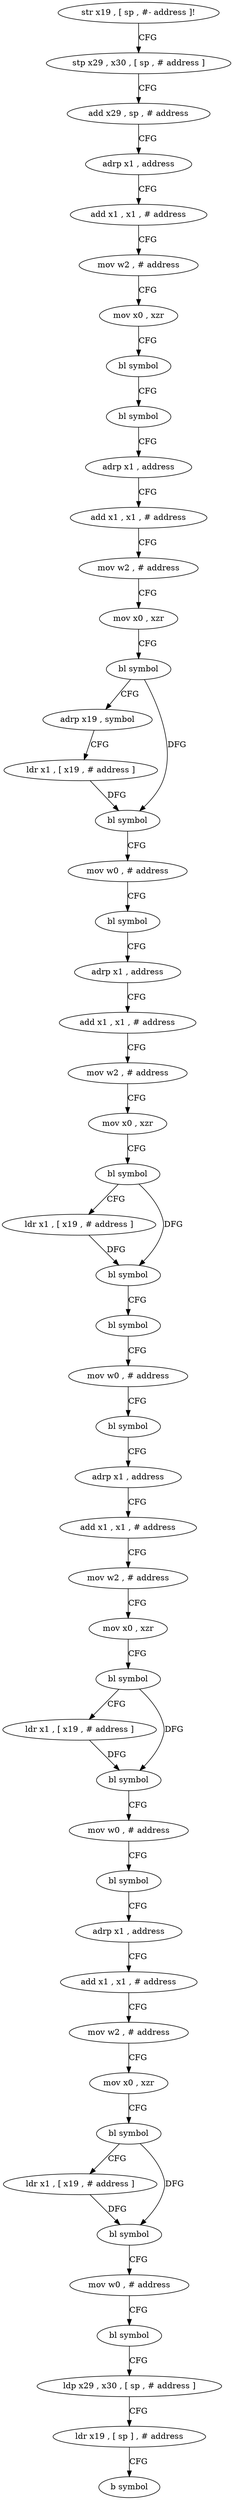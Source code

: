 digraph "func" {
"4215576" [label = "str x19 , [ sp , #- address ]!" ]
"4215580" [label = "stp x29 , x30 , [ sp , # address ]" ]
"4215584" [label = "add x29 , sp , # address" ]
"4215588" [label = "adrp x1 , address" ]
"4215592" [label = "add x1 , x1 , # address" ]
"4215596" [label = "mov w2 , # address" ]
"4215600" [label = "mov x0 , xzr" ]
"4215604" [label = "bl symbol" ]
"4215608" [label = "bl symbol" ]
"4215612" [label = "adrp x1 , address" ]
"4215616" [label = "add x1 , x1 , # address" ]
"4215620" [label = "mov w2 , # address" ]
"4215624" [label = "mov x0 , xzr" ]
"4215628" [label = "bl symbol" ]
"4215632" [label = "adrp x19 , symbol" ]
"4215636" [label = "ldr x1 , [ x19 , # address ]" ]
"4215640" [label = "bl symbol" ]
"4215644" [label = "mov w0 , # address" ]
"4215648" [label = "bl symbol" ]
"4215652" [label = "adrp x1 , address" ]
"4215656" [label = "add x1 , x1 , # address" ]
"4215660" [label = "mov w2 , # address" ]
"4215664" [label = "mov x0 , xzr" ]
"4215668" [label = "bl symbol" ]
"4215672" [label = "ldr x1 , [ x19 , # address ]" ]
"4215676" [label = "bl symbol" ]
"4215680" [label = "bl symbol" ]
"4215684" [label = "mov w0 , # address" ]
"4215688" [label = "bl symbol" ]
"4215692" [label = "adrp x1 , address" ]
"4215696" [label = "add x1 , x1 , # address" ]
"4215700" [label = "mov w2 , # address" ]
"4215704" [label = "mov x0 , xzr" ]
"4215708" [label = "bl symbol" ]
"4215712" [label = "ldr x1 , [ x19 , # address ]" ]
"4215716" [label = "bl symbol" ]
"4215720" [label = "mov w0 , # address" ]
"4215724" [label = "bl symbol" ]
"4215728" [label = "adrp x1 , address" ]
"4215732" [label = "add x1 , x1 , # address" ]
"4215736" [label = "mov w2 , # address" ]
"4215740" [label = "mov x0 , xzr" ]
"4215744" [label = "bl symbol" ]
"4215748" [label = "ldr x1 , [ x19 , # address ]" ]
"4215752" [label = "bl symbol" ]
"4215756" [label = "mov w0 , # address" ]
"4215760" [label = "bl symbol" ]
"4215764" [label = "ldp x29 , x30 , [ sp , # address ]" ]
"4215768" [label = "ldr x19 , [ sp ] , # address" ]
"4215772" [label = "b symbol" ]
"4215576" -> "4215580" [ label = "CFG" ]
"4215580" -> "4215584" [ label = "CFG" ]
"4215584" -> "4215588" [ label = "CFG" ]
"4215588" -> "4215592" [ label = "CFG" ]
"4215592" -> "4215596" [ label = "CFG" ]
"4215596" -> "4215600" [ label = "CFG" ]
"4215600" -> "4215604" [ label = "CFG" ]
"4215604" -> "4215608" [ label = "CFG" ]
"4215608" -> "4215612" [ label = "CFG" ]
"4215612" -> "4215616" [ label = "CFG" ]
"4215616" -> "4215620" [ label = "CFG" ]
"4215620" -> "4215624" [ label = "CFG" ]
"4215624" -> "4215628" [ label = "CFG" ]
"4215628" -> "4215632" [ label = "CFG" ]
"4215628" -> "4215640" [ label = "DFG" ]
"4215632" -> "4215636" [ label = "CFG" ]
"4215636" -> "4215640" [ label = "DFG" ]
"4215640" -> "4215644" [ label = "CFG" ]
"4215644" -> "4215648" [ label = "CFG" ]
"4215648" -> "4215652" [ label = "CFG" ]
"4215652" -> "4215656" [ label = "CFG" ]
"4215656" -> "4215660" [ label = "CFG" ]
"4215660" -> "4215664" [ label = "CFG" ]
"4215664" -> "4215668" [ label = "CFG" ]
"4215668" -> "4215672" [ label = "CFG" ]
"4215668" -> "4215676" [ label = "DFG" ]
"4215672" -> "4215676" [ label = "DFG" ]
"4215676" -> "4215680" [ label = "CFG" ]
"4215680" -> "4215684" [ label = "CFG" ]
"4215684" -> "4215688" [ label = "CFG" ]
"4215688" -> "4215692" [ label = "CFG" ]
"4215692" -> "4215696" [ label = "CFG" ]
"4215696" -> "4215700" [ label = "CFG" ]
"4215700" -> "4215704" [ label = "CFG" ]
"4215704" -> "4215708" [ label = "CFG" ]
"4215708" -> "4215712" [ label = "CFG" ]
"4215708" -> "4215716" [ label = "DFG" ]
"4215712" -> "4215716" [ label = "DFG" ]
"4215716" -> "4215720" [ label = "CFG" ]
"4215720" -> "4215724" [ label = "CFG" ]
"4215724" -> "4215728" [ label = "CFG" ]
"4215728" -> "4215732" [ label = "CFG" ]
"4215732" -> "4215736" [ label = "CFG" ]
"4215736" -> "4215740" [ label = "CFG" ]
"4215740" -> "4215744" [ label = "CFG" ]
"4215744" -> "4215748" [ label = "CFG" ]
"4215744" -> "4215752" [ label = "DFG" ]
"4215748" -> "4215752" [ label = "DFG" ]
"4215752" -> "4215756" [ label = "CFG" ]
"4215756" -> "4215760" [ label = "CFG" ]
"4215760" -> "4215764" [ label = "CFG" ]
"4215764" -> "4215768" [ label = "CFG" ]
"4215768" -> "4215772" [ label = "CFG" ]
}
